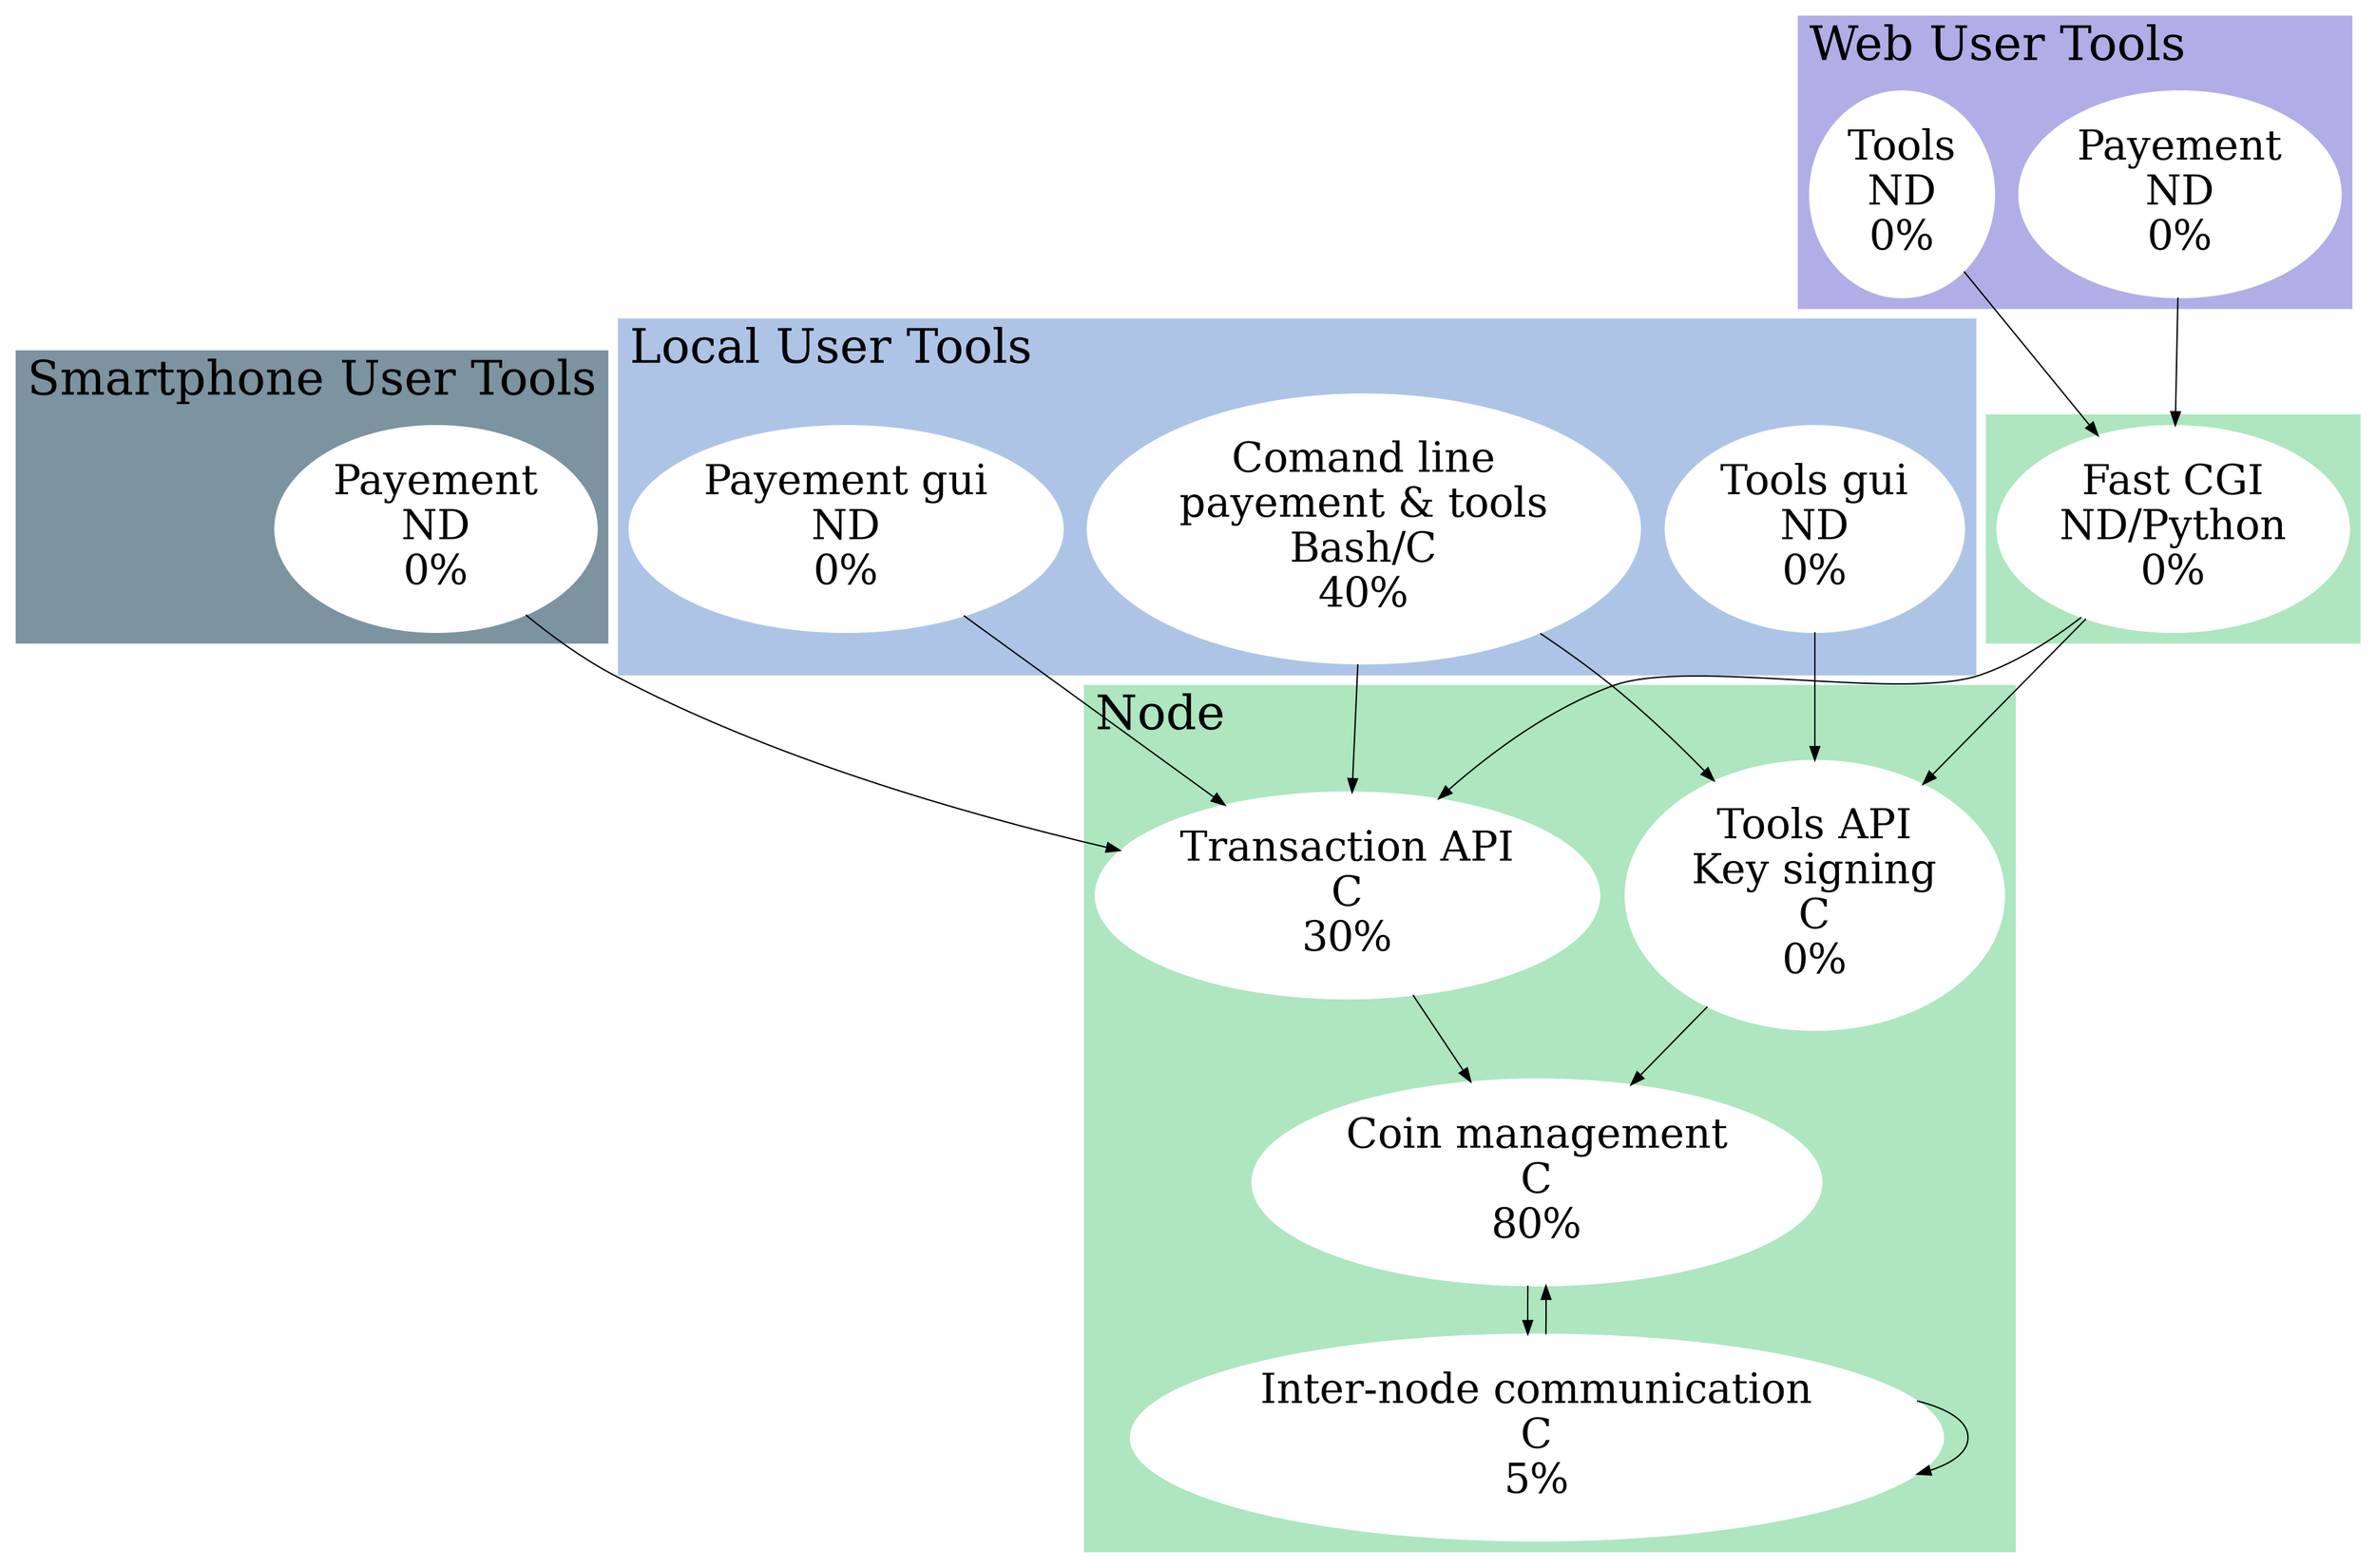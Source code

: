 digraph G { 
node [fontsize=30];
ordering=out;
node [style=filled,color=white];

n1[
label="Coin management\nC\n80%"
URL="http://wiki.openudc.org/web_payement"
];
n2[
label="Inter-node communication\nC\n5%"
URL="http://wiki.openudc.org/web_payement"
];
n3[
label="Transaction API\nC\n30%"
URL="http://wiki.openudc.org/web_payement"
];
n4[
label="Tools API\nKey signing\nC\n0%"
URL="http://wiki.openudc.org/web_payement"
];


u1[
label="Payement\nND\n0%"
URL="http://wiki.openudc.org/web_payement"
];


wu1[
label="Payement\nND\n0%"
URL="http://wiki.openudc.org/web_payement"
];
wu2[
label="Tools\nND\n0%"
URL="http://wiki.openudc.org/web_payement"
];

lu1[
label="Payement gui\nND\n0%"
URL="http://wiki.openudc.org/web_payement"
];
lu2[
label="Tools gui\nND\n0%"
URL="http://wiki.openudc.org/web_payement"
];
lu3[
label="Comand line\npayement & tools\nBash/C\n40%"
URL="http://wiki.openudc.org/web_payement"
];



cgi[
label="Fast CGI\nND/Python\n0%"
URL="http://wiki.openudc.org/web_payement"
];
subgraph cluster_1 
{

label="Node";
fontsize = "35";
labeljust = "l";
style=filled;
color= "#ade6bf";
n1->n2
n2->n1
n3->n1
n4->n1
}
subgraph cluster_11
{

label="";
fontsize = "35";
labeljust = "l";
style=filled;
color= "#ade6bf";
cgi
}

subgraph cluster_2 
{

label="Web User Tools";
fontsize = "35";
labeljust = "l";
style=filled;
color="#b1ade6";
wu1;wu2
}

subgraph cluster_3 
{

label="Local User Tools";
fontsize = "35";
labeljust = "l";
style=filled;
color="#adc4e6";
lu1;lu2;lu3
}
subgraph cluster_4
{

label="Smartphone User Tools";
fontsize = "35";
labeljust = "l";
style=filled;
color="#7c93a0"
u1
}

#wu2 -> n4
#wu1-> n3
wu2 -> cgi
wu1-> cgi
cgi-> n4
cgi-> n3

u1 -> n3
n2 -> n2

lu2 -> n4
lu1-> n3
lu3 -> n4
lu3-> n3
}
